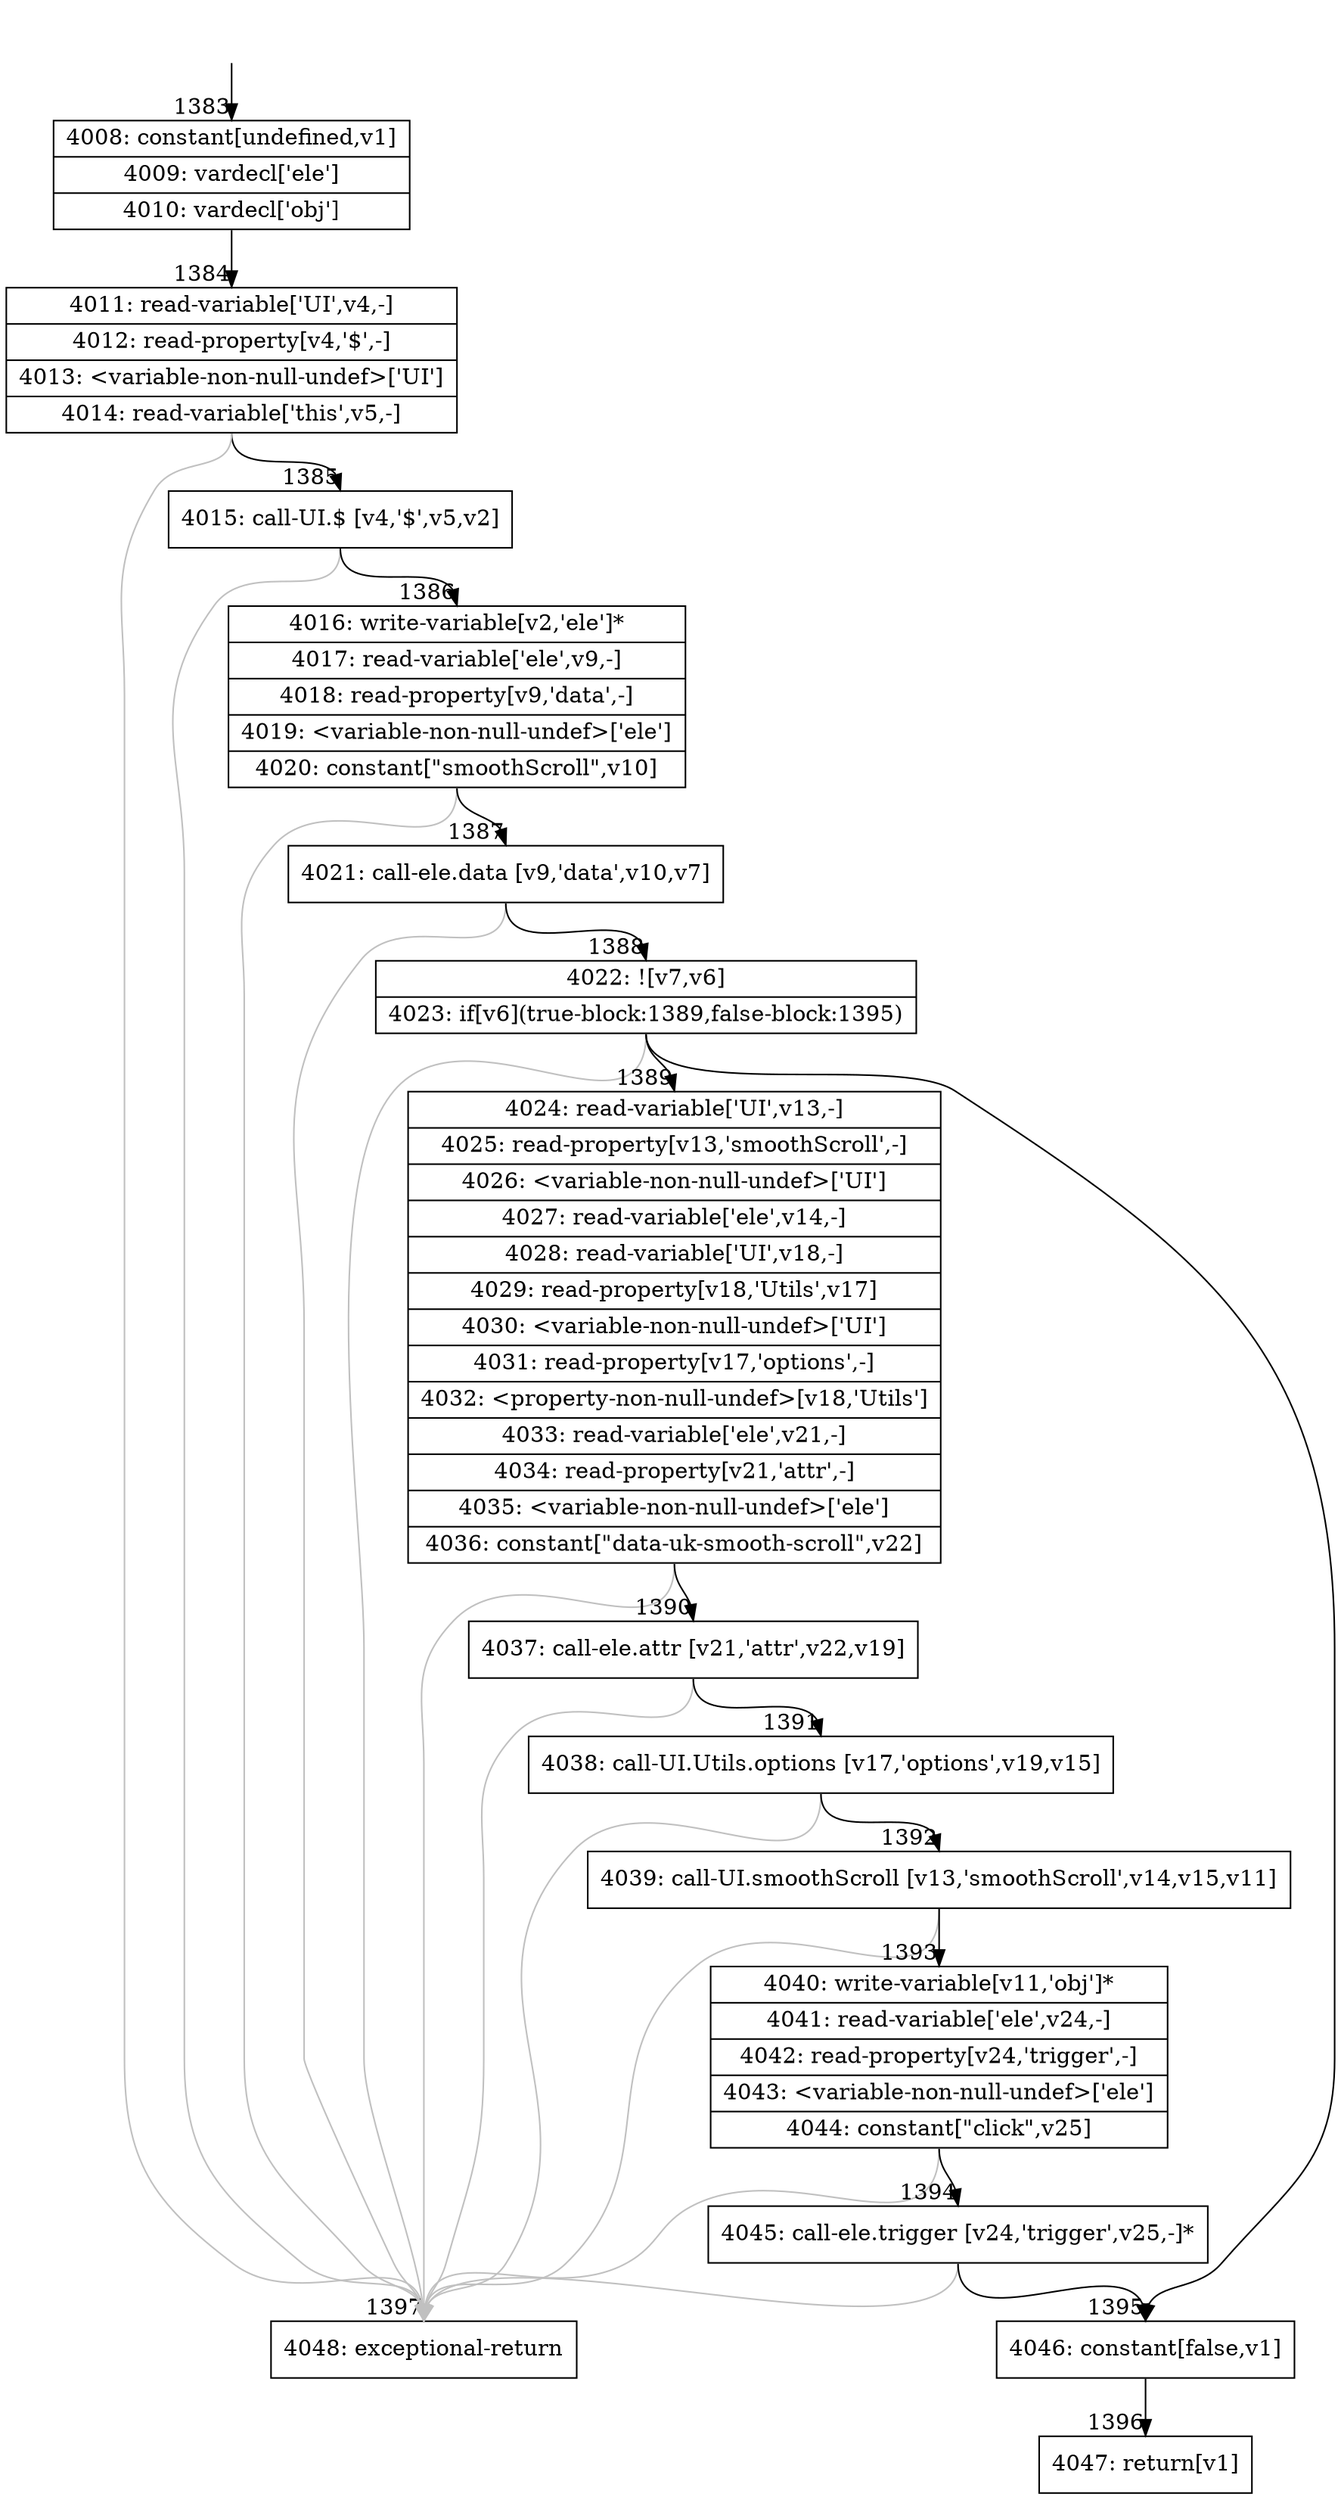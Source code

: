 digraph {
rankdir="TD"
BB_entry111[shape=none,label=""];
BB_entry111 -> BB1383 [tailport=s, headport=n, headlabel="    1383"]
BB1383 [shape=record label="{4008: constant[undefined,v1]|4009: vardecl['ele']|4010: vardecl['obj']}" ] 
BB1383 -> BB1384 [tailport=s, headport=n, headlabel="      1384"]
BB1384 [shape=record label="{4011: read-variable['UI',v4,-]|4012: read-property[v4,'$',-]|4013: \<variable-non-null-undef\>['UI']|4014: read-variable['this',v5,-]}" ] 
BB1384 -> BB1385 [tailport=s, headport=n, headlabel="      1385"]
BB1384 -> BB1397 [tailport=s, headport=n, color=gray, headlabel="      1397"]
BB1385 [shape=record label="{4015: call-UI.$ [v4,'$',v5,v2]}" ] 
BB1385 -> BB1386 [tailport=s, headport=n, headlabel="      1386"]
BB1385 -> BB1397 [tailport=s, headport=n, color=gray]
BB1386 [shape=record label="{4016: write-variable[v2,'ele']*|4017: read-variable['ele',v9,-]|4018: read-property[v9,'data',-]|4019: \<variable-non-null-undef\>['ele']|4020: constant[\"smoothScroll\",v10]}" ] 
BB1386 -> BB1387 [tailport=s, headport=n, headlabel="      1387"]
BB1386 -> BB1397 [tailport=s, headport=n, color=gray]
BB1387 [shape=record label="{4021: call-ele.data [v9,'data',v10,v7]}" ] 
BB1387 -> BB1388 [tailport=s, headport=n, headlabel="      1388"]
BB1387 -> BB1397 [tailport=s, headport=n, color=gray]
BB1388 [shape=record label="{4022: ![v7,v6]|4023: if[v6](true-block:1389,false-block:1395)}" ] 
BB1388 -> BB1389 [tailport=s, headport=n, headlabel="      1389"]
BB1388 -> BB1395 [tailport=s, headport=n, headlabel="      1395"]
BB1388 -> BB1397 [tailport=s, headport=n, color=gray]
BB1389 [shape=record label="{4024: read-variable['UI',v13,-]|4025: read-property[v13,'smoothScroll',-]|4026: \<variable-non-null-undef\>['UI']|4027: read-variable['ele',v14,-]|4028: read-variable['UI',v18,-]|4029: read-property[v18,'Utils',v17]|4030: \<variable-non-null-undef\>['UI']|4031: read-property[v17,'options',-]|4032: \<property-non-null-undef\>[v18,'Utils']|4033: read-variable['ele',v21,-]|4034: read-property[v21,'attr',-]|4035: \<variable-non-null-undef\>['ele']|4036: constant[\"data-uk-smooth-scroll\",v22]}" ] 
BB1389 -> BB1390 [tailport=s, headport=n, headlabel="      1390"]
BB1389 -> BB1397 [tailport=s, headport=n, color=gray]
BB1390 [shape=record label="{4037: call-ele.attr [v21,'attr',v22,v19]}" ] 
BB1390 -> BB1391 [tailport=s, headport=n, headlabel="      1391"]
BB1390 -> BB1397 [tailport=s, headport=n, color=gray]
BB1391 [shape=record label="{4038: call-UI.Utils.options [v17,'options',v19,v15]}" ] 
BB1391 -> BB1392 [tailport=s, headport=n, headlabel="      1392"]
BB1391 -> BB1397 [tailport=s, headport=n, color=gray]
BB1392 [shape=record label="{4039: call-UI.smoothScroll [v13,'smoothScroll',v14,v15,v11]}" ] 
BB1392 -> BB1393 [tailport=s, headport=n, headlabel="      1393"]
BB1392 -> BB1397 [tailport=s, headport=n, color=gray]
BB1393 [shape=record label="{4040: write-variable[v11,'obj']*|4041: read-variable['ele',v24,-]|4042: read-property[v24,'trigger',-]|4043: \<variable-non-null-undef\>['ele']|4044: constant[\"click\",v25]}" ] 
BB1393 -> BB1394 [tailport=s, headport=n, headlabel="      1394"]
BB1393 -> BB1397 [tailport=s, headport=n, color=gray]
BB1394 [shape=record label="{4045: call-ele.trigger [v24,'trigger',v25,-]*}" ] 
BB1394 -> BB1395 [tailport=s, headport=n]
BB1394 -> BB1397 [tailport=s, headport=n, color=gray]
BB1395 [shape=record label="{4046: constant[false,v1]}" ] 
BB1395 -> BB1396 [tailport=s, headport=n, headlabel="      1396"]
BB1396 [shape=record label="{4047: return[v1]}" ] 
BB1397 [shape=record label="{4048: exceptional-return}" ] 
//#$~ 1066
}
